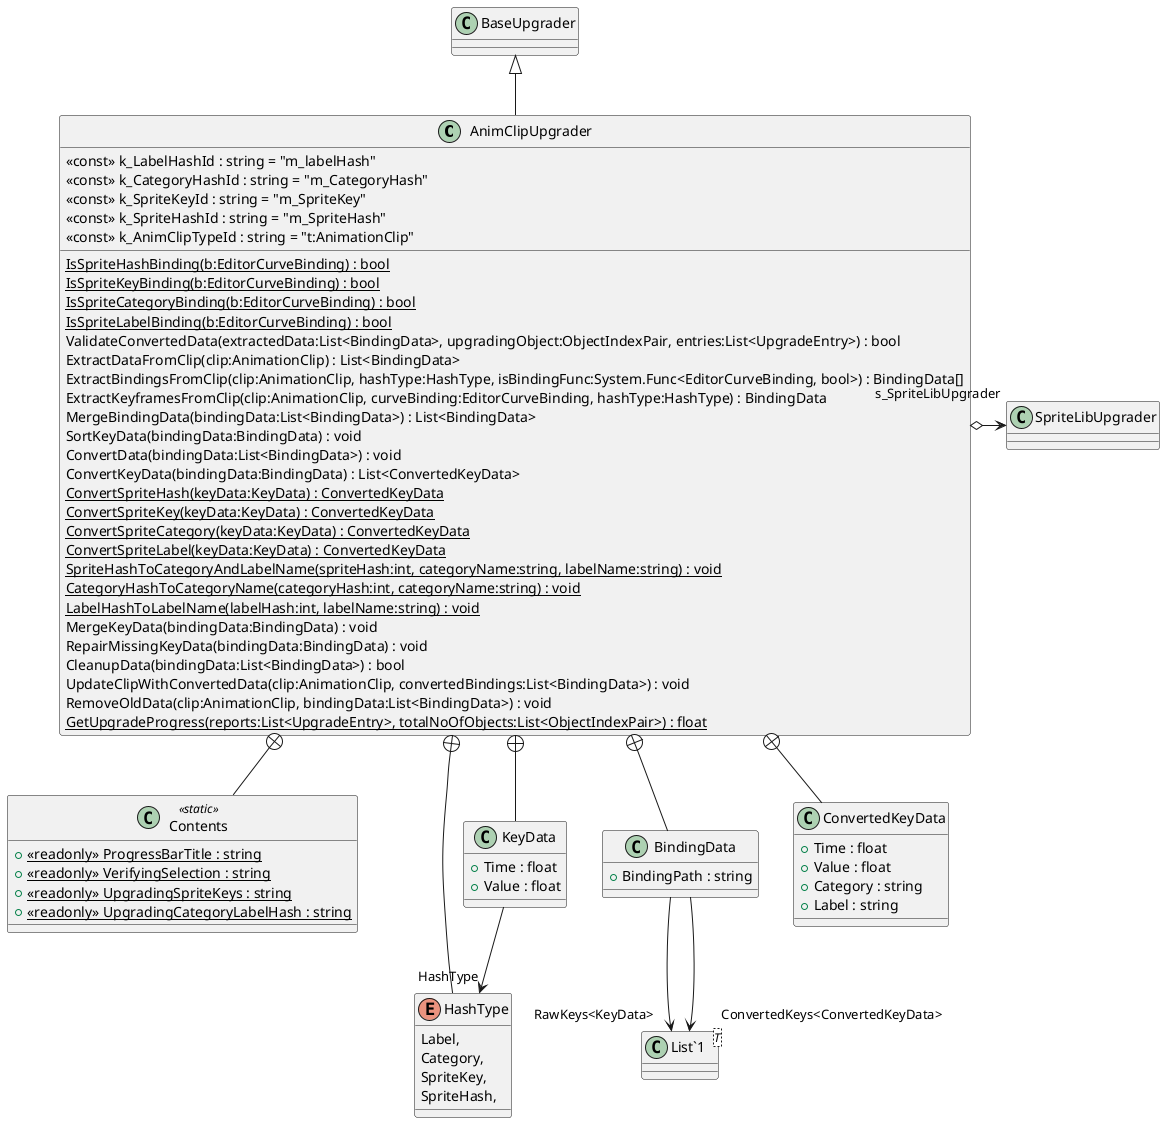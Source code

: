 @startuml
class AnimClipUpgrader {
    <<const>> k_LabelHashId : string = "m_labelHash"
    <<const>> k_CategoryHashId : string = "m_CategoryHash"
    <<const>> k_SpriteKeyId : string = "m_SpriteKey"
    <<const>> k_SpriteHashId : string = "m_SpriteHash"
    <<const>> k_AnimClipTypeId : string = "t:AnimationClip"
    {static} IsSpriteHashBinding(b:EditorCurveBinding) : bool
    {static} IsSpriteKeyBinding(b:EditorCurveBinding) : bool
    {static} IsSpriteCategoryBinding(b:EditorCurveBinding) : bool
    {static} IsSpriteLabelBinding(b:EditorCurveBinding) : bool
    ValidateConvertedData(extractedData:List<BindingData>, upgradingObject:ObjectIndexPair, entries:List<UpgradeEntry>) : bool
    ExtractDataFromClip(clip:AnimationClip) : List<BindingData>
    ExtractBindingsFromClip(clip:AnimationClip, hashType:HashType, isBindingFunc:System.Func<EditorCurveBinding, bool>) : BindingData[]
    ExtractKeyframesFromClip(clip:AnimationClip, curveBinding:EditorCurveBinding, hashType:HashType) : BindingData
    MergeBindingData(bindingData:List<BindingData>) : List<BindingData>
    SortKeyData(bindingData:BindingData) : void
    ConvertData(bindingData:List<BindingData>) : void
    ConvertKeyData(bindingData:BindingData) : List<ConvertedKeyData>
    {static} ConvertSpriteHash(keyData:KeyData) : ConvertedKeyData
    {static} ConvertSpriteKey(keyData:KeyData) : ConvertedKeyData
    {static} ConvertSpriteCategory(keyData:KeyData) : ConvertedKeyData
    {static} ConvertSpriteLabel(keyData:KeyData) : ConvertedKeyData
    {static} SpriteHashToCategoryAndLabelName(spriteHash:int, categoryName:string, labelName:string) : void
    {static} CategoryHashToCategoryName(categoryHash:int, categoryName:string) : void
    {static} LabelHashToLabelName(labelHash:int, labelName:string) : void
    MergeKeyData(bindingData:BindingData) : void
    RepairMissingKeyData(bindingData:BindingData) : void
    CleanupData(bindingData:List<BindingData>) : bool
    UpdateClipWithConvertedData(clip:AnimationClip, convertedBindings:List<BindingData>) : void
    RemoveOldData(clip:AnimationClip, bindingData:List<BindingData>) : void
    {static} GetUpgradeProgress(reports:List<UpgradeEntry>, totalNoOfObjects:List<ObjectIndexPair>) : float
}
class Contents <<static>> {
    + {static} <<readonly>> ProgressBarTitle : string
    + {static} <<readonly>> VerifyingSelection : string
    + {static} <<readonly>> UpgradingSpriteKeys : string
    + {static} <<readonly>> UpgradingCategoryLabelHash : string
}
enum HashType {
    Label,
    Category,
    SpriteKey,
    SpriteHash,
}
class BindingData {
    + BindingPath : string
}
class KeyData {
    + Time : float
    + Value : float
}
class ConvertedKeyData {
    + Time : float
    + Value : float
    + Category : string
    + Label : string
}
class "List`1"<T> {
}
BaseUpgrader <|-- AnimClipUpgrader
AnimClipUpgrader o-> "s_SpriteLibUpgrader" SpriteLibUpgrader
AnimClipUpgrader +-- Contents
AnimClipUpgrader +-- HashType
AnimClipUpgrader +-- BindingData
BindingData --> "RawKeys<KeyData>" "List`1"
BindingData --> "ConvertedKeys<ConvertedKeyData>" "List`1"
AnimClipUpgrader +-- KeyData
KeyData --> "HashType" HashType
AnimClipUpgrader +-- ConvertedKeyData
@enduml
